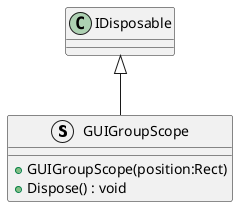 @startuml
struct GUIGroupScope {
    + GUIGroupScope(position:Rect)
    + Dispose() : void
}
IDisposable <|-- GUIGroupScope
@enduml
